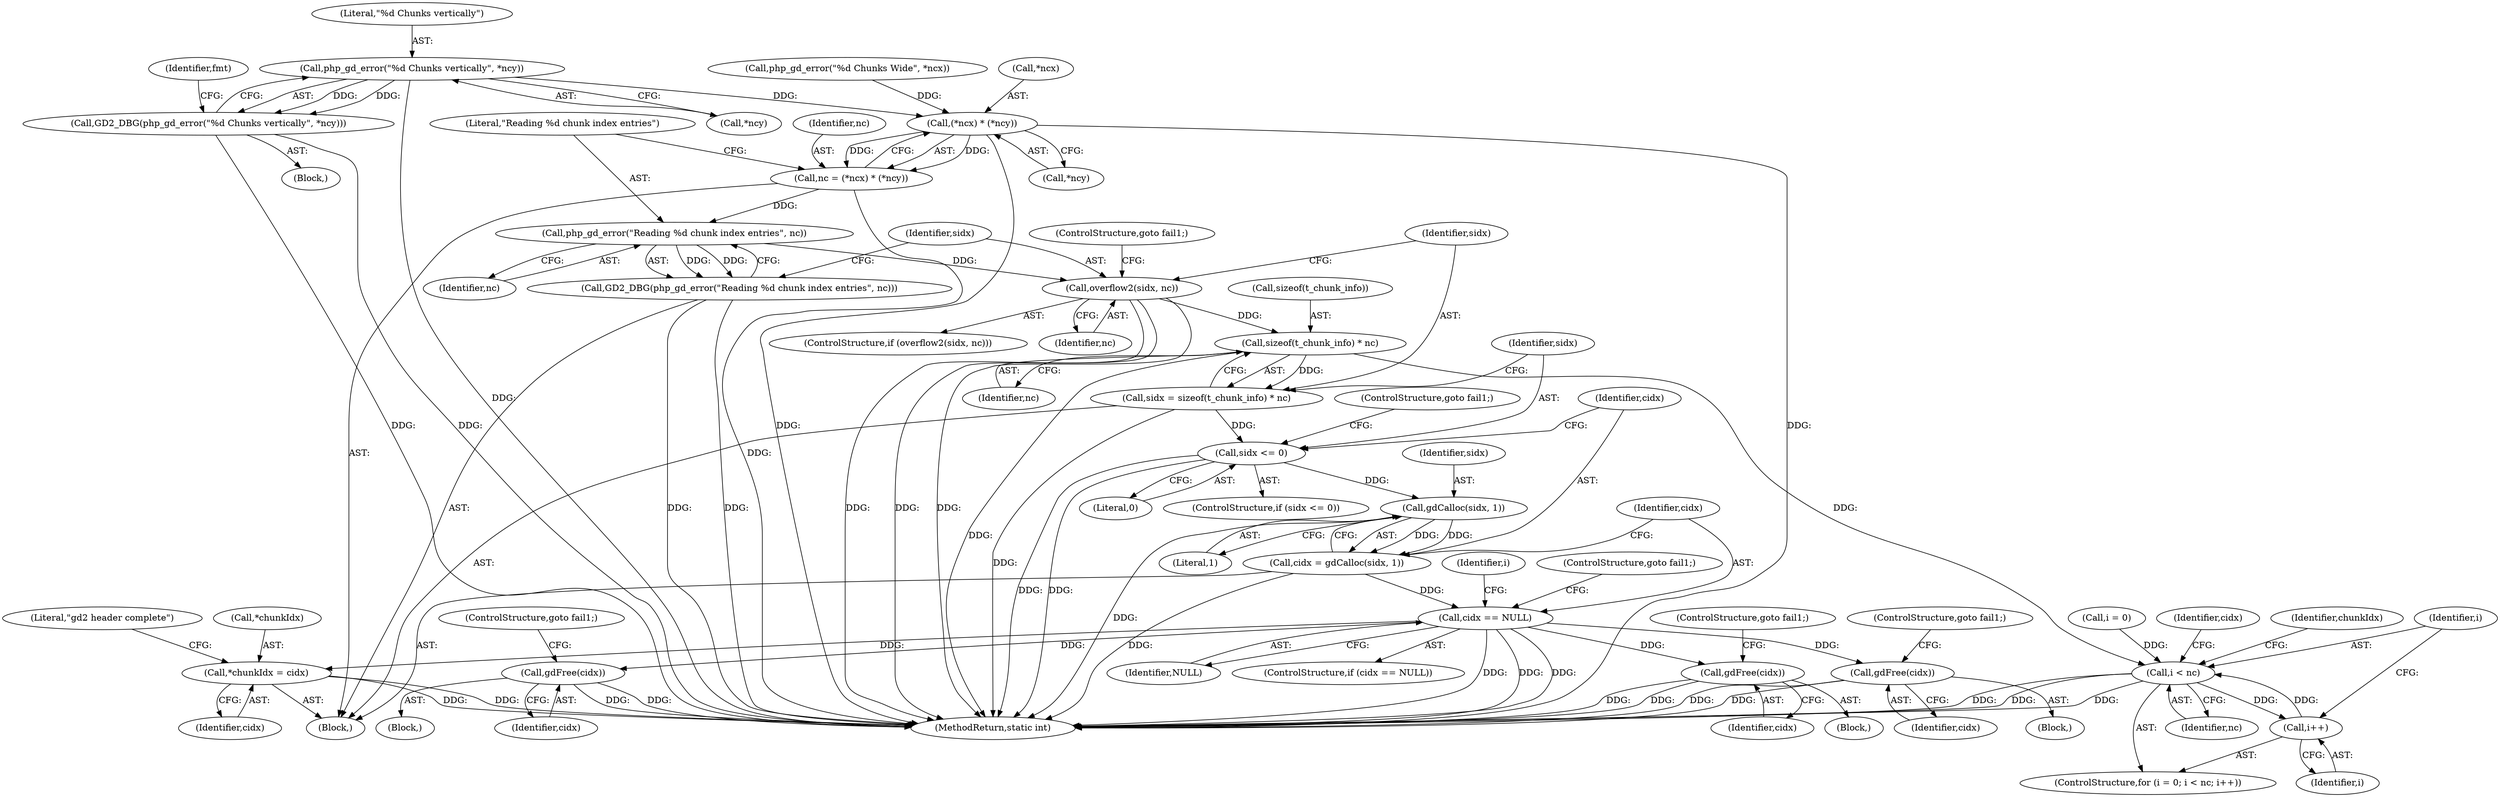 digraph "0_php-src_7722455726bec8c53458a32851d2a87982cf0eac?w=1@pointer" {
"1000321" [label="(Call,php_gd_error(\"%d Chunks vertically\", *ncy))"];
"1000320" [label="(Call,GD2_DBG(php_gd_error(\"%d Chunks vertically\", *ncy)))"];
"1000332" [label="(Call,(*ncx) * (*ncy))"];
"1000330" [label="(Call,nc = (*ncx) * (*ncy))"];
"1000338" [label="(Call,php_gd_error(\"Reading %d chunk index entries\", nc))"];
"1000337" [label="(Call,GD2_DBG(php_gd_error(\"Reading %d chunk index entries\", nc)))"];
"1000342" [label="(Call,overflow2(sidx, nc))"];
"1000349" [label="(Call,sizeof(t_chunk_info) * nc)"];
"1000347" [label="(Call,sidx = sizeof(t_chunk_info) * nc)"];
"1000354" [label="(Call,sidx <= 0)"];
"1000361" [label="(Call,gdCalloc(sidx, 1))"];
"1000359" [label="(Call,cidx = gdCalloc(sidx, 1))"];
"1000365" [label="(Call,cidx == NULL)"];
"1000392" [label="(Call,gdFree(cidx))"];
"1000407" [label="(Call,gdFree(cidx))"];
"1000427" [label="(Call,gdFree(cidx))"];
"1000430" [label="(Call,*chunkIdx = cidx)"];
"1000374" [label="(Call,i < nc)"];
"1000377" [label="(Call,i++)"];
"1000361" [label="(Call,gdCalloc(sidx, 1))"];
"1000330" [label="(Call,nc = (*ncx) * (*ncy))"];
"1000338" [label="(Call,php_gd_error(\"Reading %d chunk index entries\", nc))"];
"1000409" [label="(ControlStructure,goto fail1;)"];
"1000378" [label="(Identifier,i)"];
"1000359" [label="(Call,cidx = gdCalloc(sidx, 1))"];
"1000348" [label="(Identifier,sidx)"];
"1000321" [label="(Call,php_gd_error(\"%d Chunks vertically\", *ncy))"];
"1000366" [label="(Identifier,cidx)"];
"1000372" [label="(Identifier,i)"];
"1000329" [label="(Block,)"];
"1000436" [label="(Literal,\"gd2 header complete\")"];
"1000367" [label="(Identifier,NULL)"];
"1000343" [label="(Identifier,sidx)"];
"1000342" [label="(Call,overflow2(sidx, nc))"];
"1000406" [label="(Block,)"];
"1000386" [label="(Identifier,cidx)"];
"1000333" [label="(Call,*ncx)"];
"1000354" [label="(Call,sidx <= 0)"];
"1000433" [label="(Identifier,cidx)"];
"1000429" [label="(ControlStructure,goto fail1;)"];
"1000337" [label="(Call,GD2_DBG(php_gd_error(\"Reading %d chunk index entries\", nc)))"];
"1000335" [label="(Call,*ncy)"];
"1000377" [label="(Call,i++)"];
"1000344" [label="(Identifier,nc)"];
"1000369" [label="(ControlStructure,goto fail1;)"];
"1000408" [label="(Identifier,cidx)"];
"1000442" [label="(MethodReturn,static int)"];
"1000392" [label="(Call,gdFree(cidx))"];
"1000341" [label="(ControlStructure,if (overflow2(sidx, nc)))"];
"1000364" [label="(ControlStructure,if (cidx == NULL))"];
"1000374" [label="(Call,i < nc)"];
"1000117" [label="(Block,)"];
"1000328" [label="(Identifier,fmt)"];
"1000363" [label="(Literal,1)"];
"1000428" [label="(Identifier,cidx)"];
"1000376" [label="(Identifier,nc)"];
"1000431" [label="(Call,*chunkIdx)"];
"1000407" [label="(Call,gdFree(cidx))"];
"1000370" [label="(ControlStructure,for (i = 0; i < nc; i++))"];
"1000375" [label="(Identifier,i)"];
"1000356" [label="(Literal,0)"];
"1000358" [label="(ControlStructure,goto fail1;)"];
"1000332" [label="(Call,(*ncx) * (*ncy))"];
"1000432" [label="(Identifier,chunkIdx)"];
"1000323" [label="(Call,*ncy)"];
"1000352" [label="(Identifier,nc)"];
"1000346" [label="(ControlStructure,goto fail1;)"];
"1000331" [label="(Identifier,nc)"];
"1000371" [label="(Call,i = 0)"];
"1000362" [label="(Identifier,sidx)"];
"1000349" [label="(Call,sizeof(t_chunk_info) * nc)"];
"1000350" [label="(Call,sizeof(t_chunk_info))"];
"1000340" [label="(Identifier,nc)"];
"1000430" [label="(Call,*chunkIdx = cidx)"];
"1000365" [label="(Call,cidx == NULL)"];
"1000360" [label="(Identifier,cidx)"];
"1000308" [label="(Call,php_gd_error(\"%d Chunks Wide\", *ncx))"];
"1000355" [label="(Identifier,sidx)"];
"1000427" [label="(Call,gdFree(cidx))"];
"1000353" [label="(ControlStructure,if (sidx <= 0))"];
"1000347" [label="(Call,sidx = sizeof(t_chunk_info) * nc)"];
"1000322" [label="(Literal,\"%d Chunks vertically\")"];
"1000393" [label="(Identifier,cidx)"];
"1000394" [label="(ControlStructure,goto fail1;)"];
"1000426" [label="(Block,)"];
"1000339" [label="(Literal,\"Reading %d chunk index entries\")"];
"1000391" [label="(Block,)"];
"1000320" [label="(Call,GD2_DBG(php_gd_error(\"%d Chunks vertically\", *ncy)))"];
"1000321" -> "1000320"  [label="AST: "];
"1000321" -> "1000323"  [label="CFG: "];
"1000322" -> "1000321"  [label="AST: "];
"1000323" -> "1000321"  [label="AST: "];
"1000320" -> "1000321"  [label="CFG: "];
"1000321" -> "1000442"  [label="DDG: "];
"1000321" -> "1000320"  [label="DDG: "];
"1000321" -> "1000320"  [label="DDG: "];
"1000321" -> "1000332"  [label="DDG: "];
"1000320" -> "1000117"  [label="AST: "];
"1000328" -> "1000320"  [label="CFG: "];
"1000320" -> "1000442"  [label="DDG: "];
"1000320" -> "1000442"  [label="DDG: "];
"1000332" -> "1000330"  [label="AST: "];
"1000332" -> "1000335"  [label="CFG: "];
"1000333" -> "1000332"  [label="AST: "];
"1000335" -> "1000332"  [label="AST: "];
"1000330" -> "1000332"  [label="CFG: "];
"1000332" -> "1000442"  [label="DDG: "];
"1000332" -> "1000442"  [label="DDG: "];
"1000332" -> "1000330"  [label="DDG: "];
"1000332" -> "1000330"  [label="DDG: "];
"1000308" -> "1000332"  [label="DDG: "];
"1000330" -> "1000329"  [label="AST: "];
"1000331" -> "1000330"  [label="AST: "];
"1000339" -> "1000330"  [label="CFG: "];
"1000330" -> "1000442"  [label="DDG: "];
"1000330" -> "1000338"  [label="DDG: "];
"1000338" -> "1000337"  [label="AST: "];
"1000338" -> "1000340"  [label="CFG: "];
"1000339" -> "1000338"  [label="AST: "];
"1000340" -> "1000338"  [label="AST: "];
"1000337" -> "1000338"  [label="CFG: "];
"1000338" -> "1000337"  [label="DDG: "];
"1000338" -> "1000337"  [label="DDG: "];
"1000338" -> "1000342"  [label="DDG: "];
"1000337" -> "1000329"  [label="AST: "];
"1000343" -> "1000337"  [label="CFG: "];
"1000337" -> "1000442"  [label="DDG: "];
"1000337" -> "1000442"  [label="DDG: "];
"1000342" -> "1000341"  [label="AST: "];
"1000342" -> "1000344"  [label="CFG: "];
"1000343" -> "1000342"  [label="AST: "];
"1000344" -> "1000342"  [label="AST: "];
"1000346" -> "1000342"  [label="CFG: "];
"1000348" -> "1000342"  [label="CFG: "];
"1000342" -> "1000442"  [label="DDG: "];
"1000342" -> "1000442"  [label="DDG: "];
"1000342" -> "1000442"  [label="DDG: "];
"1000342" -> "1000349"  [label="DDG: "];
"1000349" -> "1000347"  [label="AST: "];
"1000349" -> "1000352"  [label="CFG: "];
"1000350" -> "1000349"  [label="AST: "];
"1000352" -> "1000349"  [label="AST: "];
"1000347" -> "1000349"  [label="CFG: "];
"1000349" -> "1000442"  [label="DDG: "];
"1000349" -> "1000347"  [label="DDG: "];
"1000349" -> "1000374"  [label="DDG: "];
"1000347" -> "1000329"  [label="AST: "];
"1000348" -> "1000347"  [label="AST: "];
"1000355" -> "1000347"  [label="CFG: "];
"1000347" -> "1000442"  [label="DDG: "];
"1000347" -> "1000354"  [label="DDG: "];
"1000354" -> "1000353"  [label="AST: "];
"1000354" -> "1000356"  [label="CFG: "];
"1000355" -> "1000354"  [label="AST: "];
"1000356" -> "1000354"  [label="AST: "];
"1000358" -> "1000354"  [label="CFG: "];
"1000360" -> "1000354"  [label="CFG: "];
"1000354" -> "1000442"  [label="DDG: "];
"1000354" -> "1000442"  [label="DDG: "];
"1000354" -> "1000361"  [label="DDG: "];
"1000361" -> "1000359"  [label="AST: "];
"1000361" -> "1000363"  [label="CFG: "];
"1000362" -> "1000361"  [label="AST: "];
"1000363" -> "1000361"  [label="AST: "];
"1000359" -> "1000361"  [label="CFG: "];
"1000361" -> "1000442"  [label="DDG: "];
"1000361" -> "1000359"  [label="DDG: "];
"1000361" -> "1000359"  [label="DDG: "];
"1000359" -> "1000329"  [label="AST: "];
"1000360" -> "1000359"  [label="AST: "];
"1000366" -> "1000359"  [label="CFG: "];
"1000359" -> "1000442"  [label="DDG: "];
"1000359" -> "1000365"  [label="DDG: "];
"1000365" -> "1000364"  [label="AST: "];
"1000365" -> "1000367"  [label="CFG: "];
"1000366" -> "1000365"  [label="AST: "];
"1000367" -> "1000365"  [label="AST: "];
"1000369" -> "1000365"  [label="CFG: "];
"1000372" -> "1000365"  [label="CFG: "];
"1000365" -> "1000442"  [label="DDG: "];
"1000365" -> "1000442"  [label="DDG: "];
"1000365" -> "1000442"  [label="DDG: "];
"1000365" -> "1000392"  [label="DDG: "];
"1000365" -> "1000407"  [label="DDG: "];
"1000365" -> "1000427"  [label="DDG: "];
"1000365" -> "1000430"  [label="DDG: "];
"1000392" -> "1000391"  [label="AST: "];
"1000392" -> "1000393"  [label="CFG: "];
"1000393" -> "1000392"  [label="AST: "];
"1000394" -> "1000392"  [label="CFG: "];
"1000392" -> "1000442"  [label="DDG: "];
"1000392" -> "1000442"  [label="DDG: "];
"1000407" -> "1000406"  [label="AST: "];
"1000407" -> "1000408"  [label="CFG: "];
"1000408" -> "1000407"  [label="AST: "];
"1000409" -> "1000407"  [label="CFG: "];
"1000407" -> "1000442"  [label="DDG: "];
"1000407" -> "1000442"  [label="DDG: "];
"1000427" -> "1000426"  [label="AST: "];
"1000427" -> "1000428"  [label="CFG: "];
"1000428" -> "1000427"  [label="AST: "];
"1000429" -> "1000427"  [label="CFG: "];
"1000427" -> "1000442"  [label="DDG: "];
"1000427" -> "1000442"  [label="DDG: "];
"1000430" -> "1000329"  [label="AST: "];
"1000430" -> "1000433"  [label="CFG: "];
"1000431" -> "1000430"  [label="AST: "];
"1000433" -> "1000430"  [label="AST: "];
"1000436" -> "1000430"  [label="CFG: "];
"1000430" -> "1000442"  [label="DDG: "];
"1000430" -> "1000442"  [label="DDG: "];
"1000374" -> "1000370"  [label="AST: "];
"1000374" -> "1000376"  [label="CFG: "];
"1000375" -> "1000374"  [label="AST: "];
"1000376" -> "1000374"  [label="AST: "];
"1000386" -> "1000374"  [label="CFG: "];
"1000432" -> "1000374"  [label="CFG: "];
"1000374" -> "1000442"  [label="DDG: "];
"1000374" -> "1000442"  [label="DDG: "];
"1000374" -> "1000442"  [label="DDG: "];
"1000377" -> "1000374"  [label="DDG: "];
"1000371" -> "1000374"  [label="DDG: "];
"1000374" -> "1000377"  [label="DDG: "];
"1000377" -> "1000370"  [label="AST: "];
"1000377" -> "1000378"  [label="CFG: "];
"1000378" -> "1000377"  [label="AST: "];
"1000375" -> "1000377"  [label="CFG: "];
}
